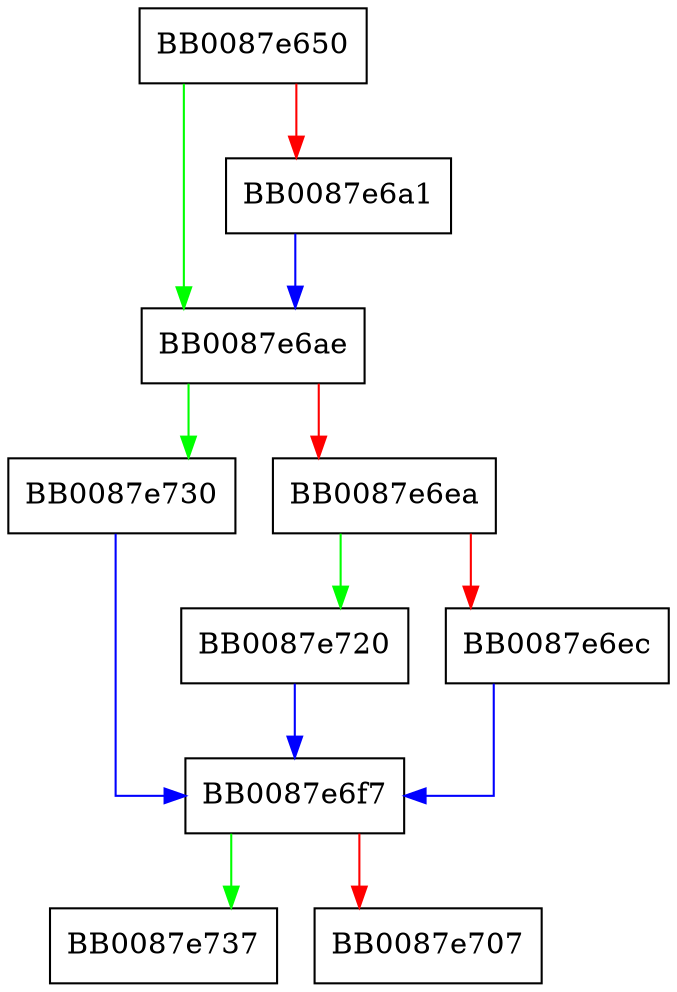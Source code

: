 digraph __libio_codecvt_out {
  node [shape="box"];
  graph [splines=ortho];
  BB0087e650 -> BB0087e6ae [color="green"];
  BB0087e650 -> BB0087e6a1 [color="red"];
  BB0087e6a1 -> BB0087e6ae [color="blue"];
  BB0087e6ae -> BB0087e730 [color="green"];
  BB0087e6ae -> BB0087e6ea [color="red"];
  BB0087e6ea -> BB0087e720 [color="green"];
  BB0087e6ea -> BB0087e6ec [color="red"];
  BB0087e6ec -> BB0087e6f7 [color="blue"];
  BB0087e6f7 -> BB0087e737 [color="green"];
  BB0087e6f7 -> BB0087e707 [color="red"];
  BB0087e720 -> BB0087e6f7 [color="blue"];
  BB0087e730 -> BB0087e6f7 [color="blue"];
}